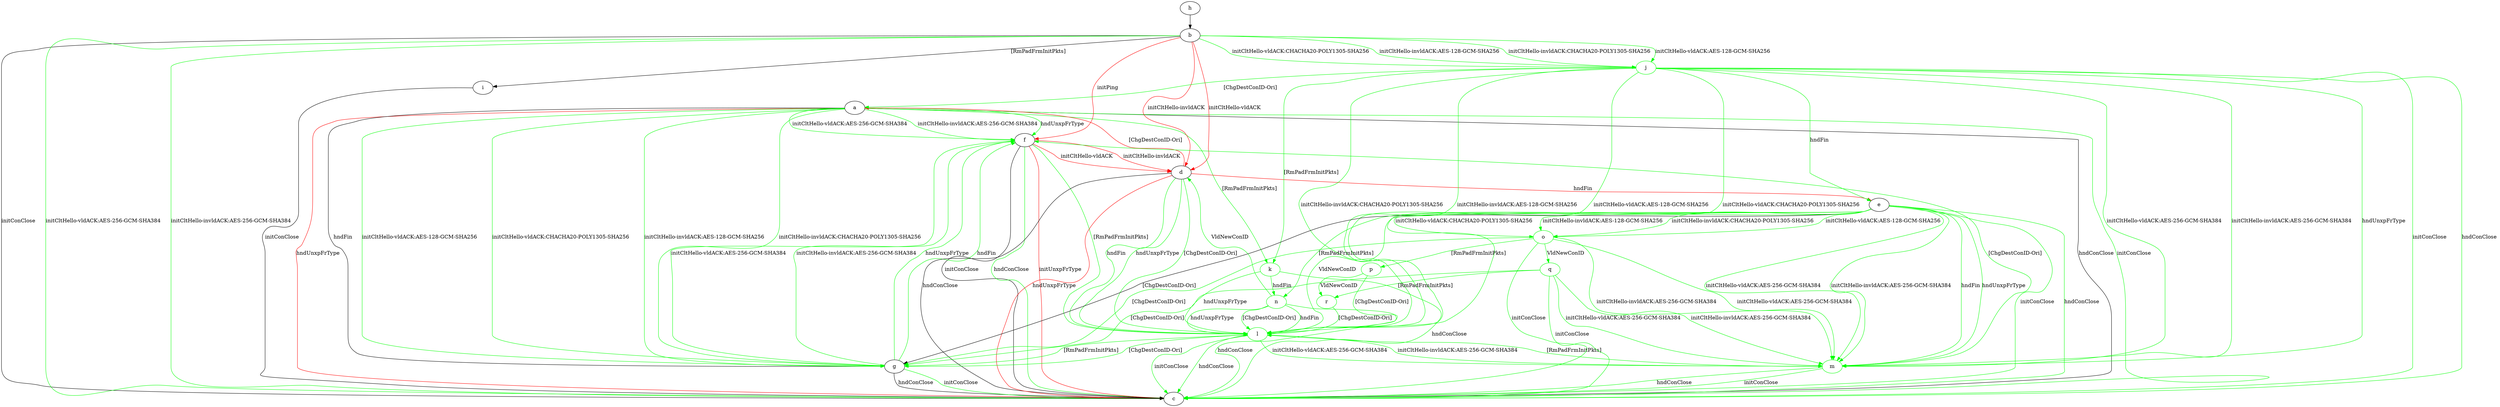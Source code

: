 digraph "" {
	a -> c	[key=0,
		label="hndConClose "];
	a -> c	[key=1,
		color=green,
		label="initConClose "];
	a -> c	[key=2,
		color=red,
		label="hndUnxpFrType "];
	a -> f	[key=0,
		color=green,
		label="initCltHello-vldACK:AES-256-GCM-SHA384 "];
	a -> f	[key=1,
		color=green,
		label="initCltHello-invldACK:AES-256-GCM-SHA384 "];
	a -> f	[key=2,
		color=green,
		label="hndUnxpFrType "];
	a -> g	[key=0,
		label="hndFin "];
	a -> g	[key=1,
		color=green,
		label="initCltHello-vldACK:AES-128-GCM-SHA256 "];
	a -> g	[key=2,
		color=green,
		label="initCltHello-vldACK:CHACHA20-POLY1305-SHA256 "];
	a -> g	[key=3,
		color=green,
		label="initCltHello-invldACK:AES-128-GCM-SHA256 "];
	a -> g	[key=4,
		color=green,
		label="initCltHello-invldACK:CHACHA20-POLY1305-SHA256 "];
	k	[color=green];
	a -> k	[key=0,
		color=green,
		label="[RmPadFrmInitPkts] "];
	b -> c	[key=0,
		label="initConClose "];
	b -> c	[key=1,
		color=green,
		label="initCltHello-vldACK:AES-256-GCM-SHA384 "];
	b -> c	[key=2,
		color=green,
		label="initCltHello-invldACK:AES-256-GCM-SHA384 "];
	b -> d	[key=0,
		color=red,
		label="initCltHello-vldACK "];
	b -> d	[key=1,
		color=red,
		label="initCltHello-invldACK "];
	b -> f	[key=0,
		color=red,
		label="initPing "];
	b -> i	[key=0,
		label="[RmPadFrmInitPkts] "];
	j	[color=green];
	b -> j	[key=0,
		color=green,
		label="initCltHello-vldACK:AES-128-GCM-SHA256 "];
	b -> j	[key=1,
		color=green,
		label="initCltHello-vldACK:CHACHA20-POLY1305-SHA256 "];
	b -> j	[key=2,
		color=green,
		label="initCltHello-invldACK:AES-128-GCM-SHA256 "];
	b -> j	[key=3,
		color=green,
		label="initCltHello-invldACK:CHACHA20-POLY1305-SHA256 "];
	d -> a	[key=0,
		color=red,
		label="[ChgDestConID-Ori] "];
	d -> c	[key=0,
		label="hndConClose "];
	d -> c	[key=1,
		color=red,
		label="hndUnxpFrType "];
	d -> e	[key=0,
		color=red,
		label="hndFin "];
	l	[color=green];
	d -> l	[key=0,
		color=green,
		label="hndFin "];
	d -> l	[key=1,
		color=green,
		label="hndUnxpFrType "];
	d -> l	[key=2,
		color=green,
		label="[ChgDestConID-Ori] "];
	e -> c	[key=0,
		color=green,
		label="initConClose "];
	e -> c	[key=1,
		color=green,
		label="hndConClose "];
	e -> g	[key=0,
		label="[ChgDestConID-Ori] "];
	e -> l	[key=0,
		color=green,
		label="VldNewConID "];
	m	[color=green];
	e -> m	[key=0,
		color=green,
		label="initCltHello-vldACK:AES-256-GCM-SHA384 "];
	e -> m	[key=1,
		color=green,
		label="initCltHello-invldACK:AES-256-GCM-SHA384 "];
	e -> m	[key=2,
		color=green,
		label="hndFin "];
	e -> m	[key=3,
		color=green,
		label="hndUnxpFrType "];
	n	[color=green];
	e -> n	[key=0,
		color=green,
		label="[RmPadFrmInitPkts] "];
	o	[color=green];
	e -> o	[key=0,
		color=green,
		label="initCltHello-vldACK:AES-128-GCM-SHA256 "];
	e -> o	[key=1,
		color=green,
		label="initCltHello-vldACK:CHACHA20-POLY1305-SHA256 "];
	e -> o	[key=2,
		color=green,
		label="initCltHello-invldACK:AES-128-GCM-SHA256 "];
	e -> o	[key=3,
		color=green,
		label="initCltHello-invldACK:CHACHA20-POLY1305-SHA256 "];
	f -> c	[key=0,
		label="initConClose "];
	f -> c	[key=1,
		color=green,
		label="hndConClose "];
	f -> c	[key=2,
		color=red,
		label="initUnxpFrType "];
	f -> d	[key=0,
		color=red,
		label="initCltHello-vldACK "];
	f -> d	[key=1,
		color=red,
		label="initCltHello-invldACK "];
	f -> l	[key=0,
		color=green,
		label="[RmPadFrmInitPkts] "];
	g -> c	[key=0,
		label="hndConClose "];
	g -> c	[key=1,
		color=green,
		label="initConClose "];
	g -> f	[key=0,
		color=green,
		label="initCltHello-vldACK:AES-256-GCM-SHA384 "];
	g -> f	[key=1,
		color=green,
		label="initCltHello-invldACK:AES-256-GCM-SHA384 "];
	g -> f	[key=2,
		color=green,
		label="hndFin "];
	g -> f	[key=3,
		color=green,
		label="hndUnxpFrType "];
	g -> l	[key=0,
		color=green,
		label="[RmPadFrmInitPkts] "];
	h -> b	[key=0];
	i -> c	[key=0,
		label="initConClose "];
	j -> a	[key=0,
		color=green,
		label="[ChgDestConID-Ori] "];
	j -> c	[key=0,
		color=green,
		label="initConClose "];
	j -> c	[key=1,
		color=green,
		label="hndConClose "];
	j -> e	[key=0,
		color=green,
		label="hndFin "];
	j -> k	[key=0,
		color=green,
		label="[RmPadFrmInitPkts] "];
	j -> l	[key=0,
		color=green,
		label="initCltHello-vldACK:AES-128-GCM-SHA256 "];
	j -> l	[key=1,
		color=green,
		label="initCltHello-vldACK:CHACHA20-POLY1305-SHA256 "];
	j -> l	[key=2,
		color=green,
		label="initCltHello-invldACK:AES-128-GCM-SHA256 "];
	j -> l	[key=3,
		color=green,
		label="initCltHello-invldACK:CHACHA20-POLY1305-SHA256 "];
	j -> m	[key=0,
		color=green,
		label="initCltHello-vldACK:AES-256-GCM-SHA384 "];
	j -> m	[key=1,
		color=green,
		label="initCltHello-invldACK:AES-256-GCM-SHA384 "];
	j -> m	[key=2,
		color=green,
		label="hndUnxpFrType "];
	k -> c	[key=0,
		color=green,
		label="hndConClose "];
	k -> l	[key=0,
		color=green,
		label="hndUnxpFrType "];
	k -> n	[key=0,
		color=green,
		label="hndFin "];
	l -> c	[key=0,
		color=green,
		label="initConClose "];
	l -> c	[key=1,
		color=green,
		label="hndConClose "];
	l -> g	[key=0,
		color=green,
		label="[ChgDestConID-Ori] "];
	l -> m	[key=0,
		color=green,
		label="initCltHello-vldACK:AES-256-GCM-SHA384 "];
	l -> m	[key=1,
		color=green,
		label="initCltHello-invldACK:AES-256-GCM-SHA384 "];
	m -> c	[key=0,
		color=green,
		label="initConClose "];
	m -> c	[key=1,
		color=green,
		label="hndConClose "];
	m -> f	[key=0,
		color=green,
		label="[ChgDestConID-Ori] "];
	m -> l	[key=0,
		color=green,
		label="[RmPadFrmInitPkts] "];
	n -> c	[key=0,
		color=green,
		label="hndConClose "];
	n -> d	[key=0,
		color=green,
		label="VldNewConID "];
	n -> l	[key=0,
		color=green,
		label="hndFin "];
	n -> l	[key=1,
		color=green,
		label="hndUnxpFrType "];
	n -> l	[key=2,
		color=green,
		label="[ChgDestConID-Ori] "];
	o -> c	[key=0,
		color=green,
		label="initConClose "];
	o -> g	[key=0,
		color=green,
		label="[ChgDestConID-Ori] "];
	o -> m	[key=0,
		color=green,
		label="initCltHello-vldACK:AES-256-GCM-SHA384 "];
	o -> m	[key=1,
		color=green,
		label="initCltHello-invldACK:AES-256-GCM-SHA384 "];
	p	[color=green];
	o -> p	[key=0,
		color=green,
		label="[RmPadFrmInitPkts] "];
	q	[color=green];
	o -> q	[key=0,
		color=green,
		label="VldNewConID "];
	p -> l	[key=0,
		color=green,
		label="[ChgDestConID-Ori] "];
	r	[color=green];
	p -> r	[key=0,
		color=green,
		label="VldNewConID "];
	q -> c	[key=0,
		color=green,
		label="initConClose "];
	q -> g	[key=0,
		color=green,
		label="[ChgDestConID-Ori] "];
	q -> m	[key=0,
		color=green,
		label="initCltHello-vldACK:AES-256-GCM-SHA384 "];
	q -> m	[key=1,
		color=green,
		label="initCltHello-invldACK:AES-256-GCM-SHA384 "];
	q -> r	[key=0,
		color=green,
		label="[RmPadFrmInitPkts] "];
	r -> l	[key=0,
		color=green,
		label="[ChgDestConID-Ori] "];
}
